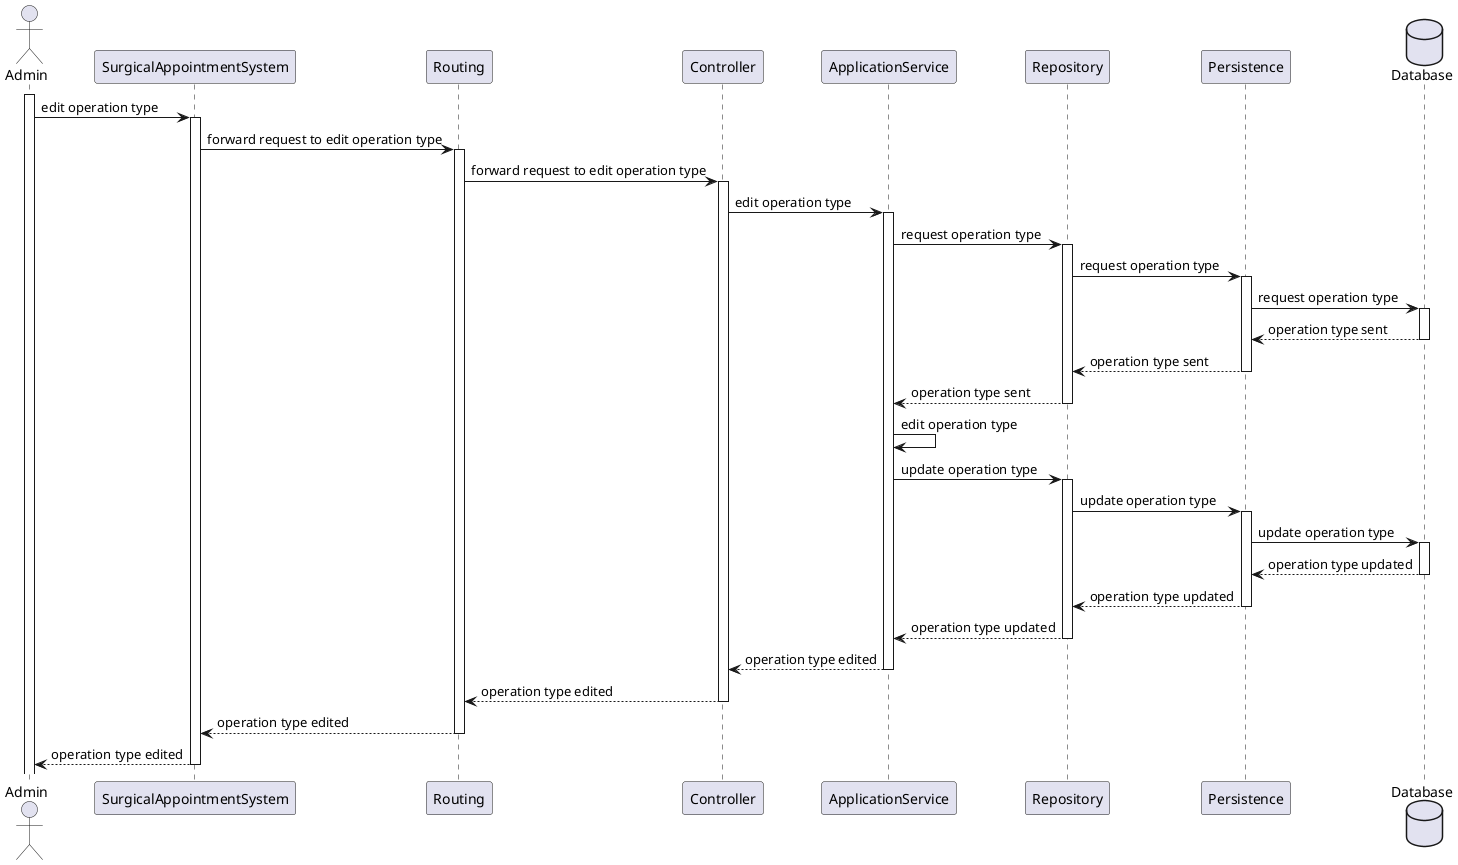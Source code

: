 ﻿@startuml
actor Admin
participant SurgicalAppointmentSystem
participant Routing
participant Controller
participant ApplicationService
participant Repository
participant Persistence
database Database

activate Admin
Admin -> SurgicalAppointmentSystem: edit operation type
activate SurgicalAppointmentSystem

SurgicalAppointmentSystem -> Routing: forward request to edit operation type
activate Routing
Routing -> Controller: forward request to edit operation type
activate Controller

Controller -> ApplicationService: edit operation type
activate ApplicationService

ApplicationService -> Repository: request operation type
activate Repository

Repository -> Persistence: request operation type
activate Persistence
Persistence -> Database: request operation type
activate Database
Database --> Persistence: operation type sent
deactivate Database

Persistence --> Repository: operation type sent
deactivate Persistence

Repository --> ApplicationService: operation type sent
deactivate Repository

ApplicationService -> ApplicationService: edit operation type

ApplicationService -> Repository: update operation type
activate Repository
Repository -> Persistence: update operation type
activate Persistence
Persistence -> Database: update operation type
activate Database

Database --> Persistence: operation type updated
deactivate Database

Persistence --> Repository: operation type updated
deactivate Persistence

Repository --> ApplicationService: operation type updated
deactivate Repository

ApplicationService --> Controller: operation type edited
deactivate ApplicationService

Controller --> Routing: operation type edited
deactivate Controller

Routing --> SurgicalAppointmentSystem: operation type edited
deactivate Routing

SurgicalAppointmentSystem --> Admin: operation type edited

deactivate SurgicalAppointmentSystem
@enduml
